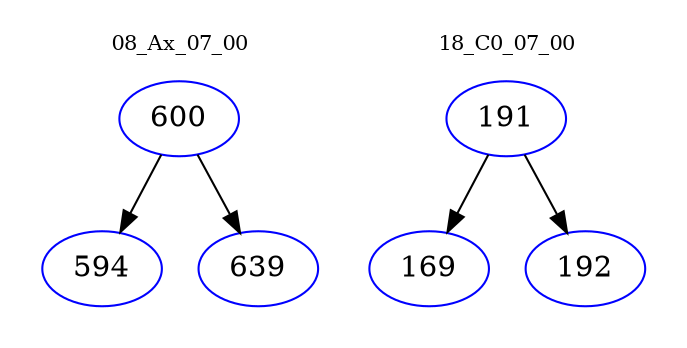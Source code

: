 digraph{
subgraph cluster_0 {
color = white
label = "08_Ax_07_00";
fontsize=10;
T0_600 [label="600", color="blue"]
T0_600 -> T0_594 [color="black"]
T0_594 [label="594", color="blue"]
T0_600 -> T0_639 [color="black"]
T0_639 [label="639", color="blue"]
}
subgraph cluster_1 {
color = white
label = "18_C0_07_00";
fontsize=10;
T1_191 [label="191", color="blue"]
T1_191 -> T1_169 [color="black"]
T1_169 [label="169", color="blue"]
T1_191 -> T1_192 [color="black"]
T1_192 [label="192", color="blue"]
}
}
